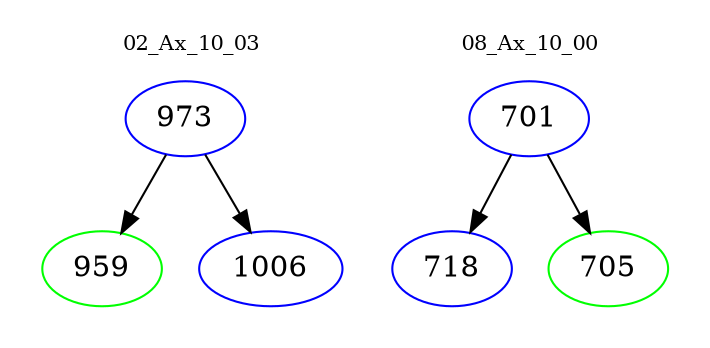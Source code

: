 digraph{
subgraph cluster_0 {
color = white
label = "02_Ax_10_03";
fontsize=10;
T0_973 [label="973", color="blue"]
T0_973 -> T0_959 [color="black"]
T0_959 [label="959", color="green"]
T0_973 -> T0_1006 [color="black"]
T0_1006 [label="1006", color="blue"]
}
subgraph cluster_1 {
color = white
label = "08_Ax_10_00";
fontsize=10;
T1_701 [label="701", color="blue"]
T1_701 -> T1_718 [color="black"]
T1_718 [label="718", color="blue"]
T1_701 -> T1_705 [color="black"]
T1_705 [label="705", color="green"]
}
}
